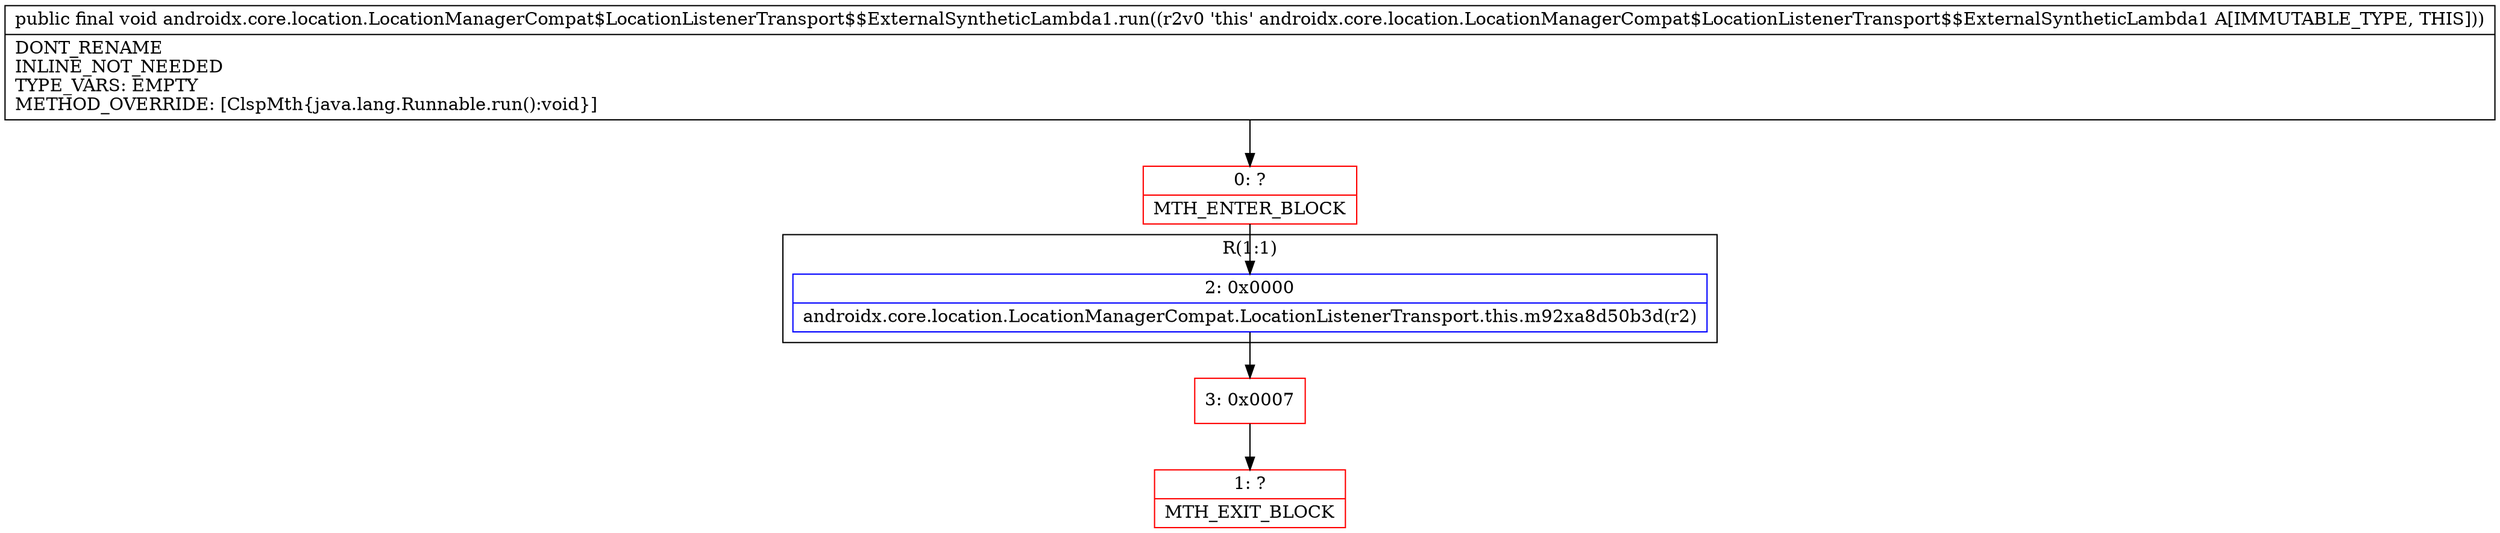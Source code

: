 digraph "CFG forandroidx.core.location.LocationManagerCompat$LocationListenerTransport$$ExternalSyntheticLambda1.run()V" {
subgraph cluster_Region_1873366116 {
label = "R(1:1)";
node [shape=record,color=blue];
Node_2 [shape=record,label="{2\:\ 0x0000|androidx.core.location.LocationManagerCompat.LocationListenerTransport.this.m92xa8d50b3d(r2)\l}"];
}
Node_0 [shape=record,color=red,label="{0\:\ ?|MTH_ENTER_BLOCK\l}"];
Node_3 [shape=record,color=red,label="{3\:\ 0x0007}"];
Node_1 [shape=record,color=red,label="{1\:\ ?|MTH_EXIT_BLOCK\l}"];
MethodNode[shape=record,label="{public final void androidx.core.location.LocationManagerCompat$LocationListenerTransport$$ExternalSyntheticLambda1.run((r2v0 'this' androidx.core.location.LocationManagerCompat$LocationListenerTransport$$ExternalSyntheticLambda1 A[IMMUTABLE_TYPE, THIS]))  | DONT_RENAME\lINLINE_NOT_NEEDED\lTYPE_VARS: EMPTY\lMETHOD_OVERRIDE: [ClspMth\{java.lang.Runnable.run():void\}]\l}"];
MethodNode -> Node_0;Node_2 -> Node_3;
Node_0 -> Node_2;
Node_3 -> Node_1;
}

